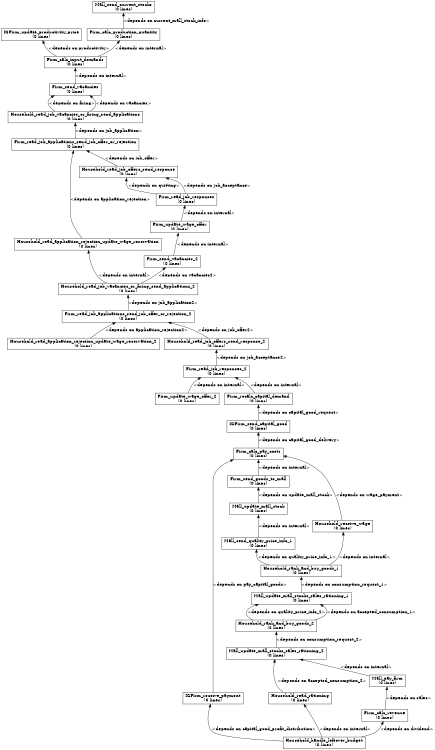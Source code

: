 digraph dependency_graph {
	rankdir=BT;
	size="8,5;"
	node [shape = rect];
	
	/* Functions */
	IGFirm_receive_payment[height = 0.000000, label = "IGFirm_receive_payment\n(0 lines)"]
	IGFirm_send_capital_good[height = 0.000000, label = "IGFirm_send_capital_good\n(0 lines)"]
	IGFirm_update_productivity_price[height = 0.000000, label = "IGFirm_update_productivity_price\n(0 lines)"]
	Mall_pay_firm[height = 0.000000, label = "Mall_pay_firm\n(0 lines)"]
	Mall_update_mall_stocks_sales_rationing_2[height = 0.000000, label = "Mall_update_mall_stocks_sales_rationing_2\n(0 lines)"]
	Mall_update_mall_stocks_sales_rationing_1[height = 0.000000, label = "Mall_update_mall_stocks_sales_rationing_1\n(0 lines)"]
	Mall_send_quality_price_info_1[height = 0.000000, label = "Mall_send_quality_price_info_1\n(0 lines)"]
	Mall_update_mall_stock[height = 0.000000, label = "Mall_update_mall_stock\n(0 lines)"]
	Mall_send_current_stocks[height = 0.000000, label = "Mall_send_current_stocks\n(0 lines)"]
	Household_handle_leftover_budget[height = 0.000000, label = "Household_handle_leftover_budget\n(0 lines)"]
	Household_read_rationing[height = 0.000000, label = "Household_read_rationing\n(0 lines)"]
	Household_rank_and_buy_goods_2[height = 0.000000, label = "Household_rank_and_buy_goods_2\n(0 lines)"]
	Household_rank_and_buy_goods_1[height = 0.000000, label = "Household_rank_and_buy_goods_1\n(0 lines)"]
	Household_receive_wage[height = 0.000000, label = "Household_receive_wage\n(0 lines)"]
	Household_read_application_rejection_update_wage_reservation_2[height = 0.000000, label = "Household_read_application_rejection_update_wage_reservation_2\n(0 lines)"]
	Household_read_job_offers_send_response_2[height = 0.000000, label = "Household_read_job_offers_send_response_2\n(0 lines)"]
	Household_read_job_vacancies_or_firing_send_applications_2[height = 0.000000, label = "Household_read_job_vacancies_or_firing_send_applications_2\n(0 lines)"]
	Household_read_application_rejection_update_wage_reservation[height = 0.000000, label = "Household_read_application_rejection_update_wage_reservation\n(0 lines)"]
	Household_read_job_offers_send_response[height = 0.000000, label = "Household_read_job_offers_send_response\n(0 lines)"]
	Household_read_job_vacancies_or_firing_send_applications[height = 0.000000, label = "Household_read_job_vacancies_or_firing_send_applications\n(0 lines)"]
	Firm_calc_revenue[height = 0.000000, label = "Firm_calc_revenue\n(0 lines)"]
	Firm_send_goods_to_mall[height = 0.000000, label = "Firm_send_goods_to_mall\n(0 lines)"]
	Firm_calc_pay_costs[height = 0.000000, label = "Firm_calc_pay_costs\n(0 lines)"]
	Firm_recalc_capital_demand[height = 0.000000, label = "Firm_recalc_capital_demand\n(0 lines)"]
	Firm_calc_input_demands[height = 0.000000, label = "Firm_calc_input_demands\n(0 lines)"]
	Firm_calc_production_quantity[height = 0.000000, label = "Firm_calc_production_quantity\n(0 lines)"]
	Firm_update_wage_offer_2[height = 0.000000, label = "Firm_update_wage_offer_2\n(0 lines)"]
	Firm_read_job_responses_2[height = 0.000000, label = "Firm_read_job_responses_2\n(0 lines)"]
	Firm_read_job_applications_send_job_offer_or_rejection_2[height = 0.000000, label = "Firm_read_job_applications_send_job_offer_or_rejection_2\n(0 lines)"]
	Firm_send_vacancies_2[height = 0.000000, label = "Firm_send_vacancies_2\n(0 lines)"]
	Firm_update_wage_offer[height = 0.000000, label = "Firm_update_wage_offer\n(0 lines)"]
	Firm_read_job_responses[height = 0.000000, label = "Firm_read_job_responses\n(0 lines)"]
	Firm_read_job_applications_send_job_offer_or_rejection[height = 0.000000, label = "Firm_read_job_applications_send_job_offer_or_rejection\n(0 lines)"]
	Firm_send_vacancies[height = 0.000000, label = "Firm_send_vacancies\n(0 lines)"]
	
	/* Dependencies */
	IGFirm_receive_payment -> Firm_calc_pay_costs [ label = "<depends on pay_capital_goods>" ];
	IGFirm_send_capital_good -> Firm_recalc_capital_demand [ label = "<depends on capital_good_request>" ];
	Mall_pay_firm -> Mall_update_mall_stocks_sales_rationing_2 [ label = "<depends on internal>" ];
	Mall_update_mall_stocks_sales_rationing_2 -> Household_rank_and_buy_goods_2 [ label = "<depends on consumption_request_2>" ];
	Mall_update_mall_stocks_sales_rationing_1 -> Household_rank_and_buy_goods_1 [ label = "<depends on consumption_request_1>" ];
	Mall_send_quality_price_info_1 -> Mall_update_mall_stock [ label = "<depends on internal>" ];
	Mall_update_mall_stock -> Firm_send_goods_to_mall [ label = "<depends on update_mall_stock>" ];
	Household_handle_leftover_budget -> IGFirm_receive_payment [ label = "<depends on capital_good_profit_distribution>" ];
	Household_handle_leftover_budget -> Firm_calc_revenue [ label = "<depends on dividend>" ];
	Household_handle_leftover_budget -> Household_read_rationing [ label = "<depends on internal>" ];
	Household_read_rationing -> Mall_update_mall_stocks_sales_rationing_2 [ label = "<depends on accepted_consumption_2>" ];
	Household_rank_and_buy_goods_2 -> Mall_update_mall_stocks_sales_rationing_1 [ label = "<depends on quality_price_info_2>" ];
	Household_rank_and_buy_goods_2 -> Mall_update_mall_stocks_sales_rationing_1 [ label = "<depends on accepted_consumption_1>" ];
	Household_rank_and_buy_goods_1 -> Mall_send_quality_price_info_1 [ label = "<depends on quality_price_info_1>" ];
	Household_rank_and_buy_goods_1 -> Household_receive_wage [ label = "<depends on internal>" ];
	Household_receive_wage -> Firm_calc_pay_costs [ label = "<depends on wage_payment>" ];
	Household_read_application_rejection_update_wage_reservation_2 -> Firm_read_job_applications_send_job_offer_or_rejection_2 [ label = "<depends on application_rejection2>" ];
	Household_read_job_offers_send_response_2 -> Firm_read_job_applications_send_job_offer_or_rejection_2 [ label = "<depends on job_offer2>" ];
	Household_read_job_vacancies_or_firing_send_applications_2 -> Household_read_application_rejection_update_wage_reservation [ label = "<depends on internal>" ];
	Household_read_job_vacancies_or_firing_send_applications_2 -> Firm_send_vacancies_2 [ label = "<depends on vacancies2>" ];
	Household_read_application_rejection_update_wage_reservation -> Firm_read_job_applications_send_job_offer_or_rejection [ label = "<depends on application_rejection>" ];
	Household_read_job_offers_send_response -> Firm_read_job_applications_send_job_offer_or_rejection [ label = "<depends on job_offer>" ];
	Household_read_job_vacancies_or_firing_send_applications -> Firm_send_vacancies [ label = "<depends on firing>" ];
	Household_read_job_vacancies_or_firing_send_applications -> Firm_send_vacancies [ label = "<depends on vacancies>" ];
	Firm_calc_revenue -> Mall_pay_firm [ label = "<depends on sales>" ];
	Firm_send_goods_to_mall -> Firm_calc_pay_costs [ label = "<depends on internal>" ];
	Firm_calc_pay_costs -> IGFirm_send_capital_good [ label = "<depends on capital_good_delivery>" ];
	Firm_recalc_capital_demand -> Firm_read_job_responses_2 [ label = "<depends on internal>" ];
	Firm_calc_input_demands -> IGFirm_update_productivity_price [ label = "<depends on productivity>" ];
	Firm_calc_input_demands -> Firm_calc_production_quantity [ label = "<depends on internal>" ];
	Firm_calc_production_quantity -> Mall_send_current_stocks [ label = "<depends on current_mall_stock_info>" ];
	Firm_update_wage_offer_2 -> Firm_read_job_responses_2 [ label = "<depends on internal>" ];
	Firm_read_job_responses_2 -> Household_read_job_offers_send_response_2 [ label = "<depends on job_acceptance2>" ];
	Firm_read_job_applications_send_job_offer_or_rejection_2 -> Household_read_job_vacancies_or_firing_send_applications_2 [ label = "<depends on job_application2>" ];
	Firm_send_vacancies_2 -> Firm_update_wage_offer [ label = "<depends on internal>" ];
	Firm_update_wage_offer -> Firm_read_job_responses [ label = "<depends on internal>" ];
	Firm_read_job_responses -> Household_read_job_offers_send_response [ label = "<depends on quitting>" ];
	Firm_read_job_responses -> Household_read_job_offers_send_response [ label = "<depends on job_acceptance>" ];
	Firm_read_job_applications_send_job_offer_or_rejection -> Household_read_job_vacancies_or_firing_send_applications [ label = "<depends on job_application>" ];
	Firm_send_vacancies -> Firm_calc_input_demands [ label = "<depends on internal>" ];
}
